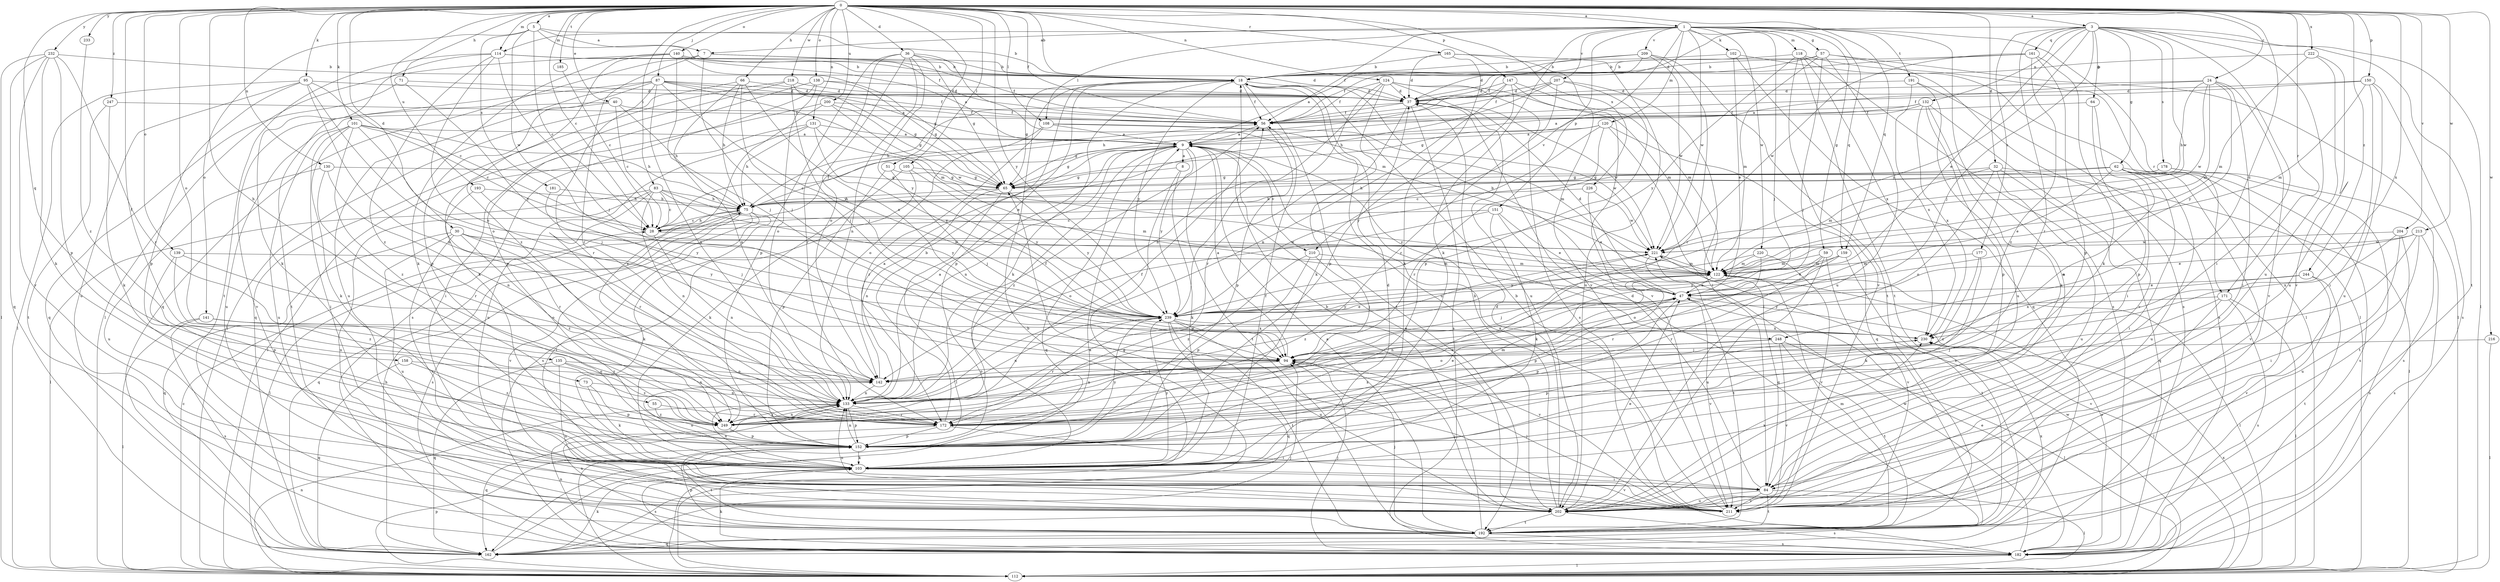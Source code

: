 strict digraph  {
0;
1;
3;
5;
7;
8;
9;
18;
24;
28;
30;
32;
36;
37;
40;
47;
51;
55;
56;
57;
59;
62;
64;
65;
66;
71;
73;
75;
83;
84;
87;
94;
95;
101;
102;
103;
105;
108;
112;
114;
118;
120;
122;
124;
130;
131;
132;
133;
135;
138;
139;
140;
141;
142;
147;
150;
151;
152;
158;
159;
161;
162;
165;
171;
172;
177;
178;
181;
182;
185;
191;
192;
193;
200;
202;
204;
207;
209;
210;
211;
213;
216;
218;
220;
221;
222;
226;
230;
232;
233;
239;
244;
247;
248;
249;
0 -> 1  [label=a];
0 -> 3  [label=a];
0 -> 5  [label=a];
0 -> 18  [label=b];
0 -> 24  [label=c];
0 -> 28  [label=c];
0 -> 30  [label=d];
0 -> 32  [label=d];
0 -> 36  [label=d];
0 -> 40  [label=e];
0 -> 51  [label=f];
0 -> 55  [label=f];
0 -> 56  [label=f];
0 -> 66  [label=h];
0 -> 71  [label=h];
0 -> 73  [label=h];
0 -> 83  [label=i];
0 -> 87  [label=j];
0 -> 95  [label=k];
0 -> 101  [label=k];
0 -> 105  [label=l];
0 -> 108  [label=l];
0 -> 114  [label=m];
0 -> 124  [label=n];
0 -> 130  [label=n];
0 -> 131  [label=n];
0 -> 135  [label=o];
0 -> 138  [label=o];
0 -> 139  [label=o];
0 -> 140  [label=o];
0 -> 147  [label=p];
0 -> 150  [label=p];
0 -> 158  [label=q];
0 -> 159  [label=q];
0 -> 165  [label=r];
0 -> 171  [label=r];
0 -> 185  [label=t];
0 -> 193  [label=u];
0 -> 200  [label=u];
0 -> 204  [label=v];
0 -> 213  [label=w];
0 -> 216  [label=w];
0 -> 218  [label=w];
0 -> 222  [label=x];
0 -> 226  [label=x];
0 -> 230  [label=x];
0 -> 232  [label=y];
0 -> 233  [label=y];
0 -> 239  [label=y];
0 -> 244  [label=z];
0 -> 247  [label=z];
0 -> 248  [label=z];
1 -> 7  [label=a];
1 -> 56  [label=f];
1 -> 57  [label=g];
1 -> 59  [label=g];
1 -> 94  [label=j];
1 -> 102  [label=k];
1 -> 103  [label=k];
1 -> 108  [label=l];
1 -> 114  [label=m];
1 -> 118  [label=m];
1 -> 120  [label=m];
1 -> 151  [label=p];
1 -> 159  [label=q];
1 -> 171  [label=r];
1 -> 191  [label=t];
1 -> 202  [label=u];
1 -> 207  [label=v];
1 -> 209  [label=v];
1 -> 210  [label=v];
1 -> 220  [label=w];
1 -> 221  [label=w];
3 -> 37  [label=d];
3 -> 47  [label=e];
3 -> 62  [label=g];
3 -> 64  [label=g];
3 -> 84  [label=i];
3 -> 94  [label=j];
3 -> 112  [label=l];
3 -> 132  [label=n];
3 -> 161  [label=q];
3 -> 172  [label=r];
3 -> 177  [label=s];
3 -> 178  [label=s];
3 -> 192  [label=t];
3 -> 202  [label=u];
3 -> 221  [label=w];
3 -> 239  [label=y];
5 -> 7  [label=a];
5 -> 18  [label=b];
5 -> 28  [label=c];
5 -> 56  [label=f];
5 -> 141  [label=o];
5 -> 181  [label=s];
5 -> 221  [label=w];
7 -> 18  [label=b];
7 -> 56  [label=f];
7 -> 94  [label=j];
7 -> 162  [label=q];
7 -> 172  [label=r];
8 -> 65  [label=g];
8 -> 103  [label=k];
8 -> 112  [label=l];
9 -> 8  [label=a];
9 -> 28  [label=c];
9 -> 65  [label=g];
9 -> 133  [label=n];
9 -> 162  [label=q];
9 -> 192  [label=t];
9 -> 210  [label=v];
9 -> 239  [label=y];
9 -> 248  [label=z];
9 -> 249  [label=z];
18 -> 37  [label=d];
18 -> 56  [label=f];
18 -> 65  [label=g];
18 -> 103  [label=k];
18 -> 152  [label=p];
18 -> 192  [label=t];
18 -> 202  [label=u];
18 -> 239  [label=y];
24 -> 9  [label=a];
24 -> 37  [label=d];
24 -> 75  [label=h];
24 -> 84  [label=i];
24 -> 122  [label=m];
24 -> 211  [label=v];
24 -> 221  [label=w];
24 -> 239  [label=y];
28 -> 56  [label=f];
28 -> 75  [label=h];
28 -> 133  [label=n];
28 -> 221  [label=w];
30 -> 162  [label=q];
30 -> 172  [label=r];
30 -> 202  [label=u];
30 -> 211  [label=v];
30 -> 221  [label=w];
30 -> 239  [label=y];
30 -> 249  [label=z];
32 -> 65  [label=g];
32 -> 112  [label=l];
32 -> 122  [label=m];
32 -> 142  [label=o];
32 -> 162  [label=q];
32 -> 202  [label=u];
36 -> 18  [label=b];
36 -> 65  [label=g];
36 -> 122  [label=m];
36 -> 133  [label=n];
36 -> 142  [label=o];
36 -> 152  [label=p];
36 -> 172  [label=r];
36 -> 239  [label=y];
37 -> 56  [label=f];
37 -> 75  [label=h];
37 -> 172  [label=r];
37 -> 182  [label=s];
37 -> 221  [label=w];
40 -> 28  [label=c];
40 -> 56  [label=f];
40 -> 75  [label=h];
40 -> 202  [label=u];
40 -> 211  [label=v];
47 -> 18  [label=b];
47 -> 37  [label=d];
47 -> 112  [label=l];
47 -> 133  [label=n];
47 -> 152  [label=p];
47 -> 211  [label=v];
47 -> 239  [label=y];
51 -> 65  [label=g];
51 -> 94  [label=j];
51 -> 152  [label=p];
55 -> 172  [label=r];
55 -> 249  [label=z];
56 -> 9  [label=a];
56 -> 152  [label=p];
57 -> 18  [label=b];
57 -> 56  [label=f];
57 -> 94  [label=j];
57 -> 112  [label=l];
57 -> 122  [label=m];
57 -> 182  [label=s];
57 -> 202  [label=u];
59 -> 122  [label=m];
59 -> 142  [label=o];
59 -> 202  [label=u];
59 -> 211  [label=v];
59 -> 239  [label=y];
62 -> 28  [label=c];
62 -> 47  [label=e];
62 -> 65  [label=g];
62 -> 84  [label=i];
62 -> 142  [label=o];
62 -> 182  [label=s];
62 -> 202  [label=u];
62 -> 211  [label=v];
64 -> 56  [label=f];
64 -> 84  [label=i];
64 -> 152  [label=p];
65 -> 75  [label=h];
65 -> 112  [label=l];
65 -> 133  [label=n];
65 -> 239  [label=y];
66 -> 37  [label=d];
66 -> 75  [label=h];
66 -> 94  [label=j];
66 -> 112  [label=l];
66 -> 133  [label=n];
66 -> 230  [label=x];
71 -> 37  [label=d];
71 -> 162  [label=q];
71 -> 239  [label=y];
73 -> 103  [label=k];
73 -> 133  [label=n];
73 -> 152  [label=p];
75 -> 28  [label=c];
75 -> 84  [label=i];
75 -> 103  [label=k];
75 -> 112  [label=l];
75 -> 162  [label=q];
75 -> 182  [label=s];
75 -> 211  [label=v];
83 -> 28  [label=c];
83 -> 75  [label=h];
83 -> 112  [label=l];
83 -> 122  [label=m];
83 -> 133  [label=n];
83 -> 172  [label=r];
83 -> 202  [label=u];
83 -> 239  [label=y];
84 -> 37  [label=d];
84 -> 112  [label=l];
84 -> 192  [label=t];
84 -> 202  [label=u];
84 -> 211  [label=v];
87 -> 9  [label=a];
87 -> 37  [label=d];
87 -> 56  [label=f];
87 -> 122  [label=m];
87 -> 133  [label=n];
87 -> 152  [label=p];
87 -> 172  [label=r];
87 -> 192  [label=t];
87 -> 202  [label=u];
87 -> 239  [label=y];
94 -> 9  [label=a];
94 -> 133  [label=n];
94 -> 142  [label=o];
95 -> 28  [label=c];
95 -> 37  [label=d];
95 -> 112  [label=l];
95 -> 133  [label=n];
95 -> 142  [label=o];
95 -> 152  [label=p];
95 -> 202  [label=u];
101 -> 9  [label=a];
101 -> 28  [label=c];
101 -> 75  [label=h];
101 -> 84  [label=i];
101 -> 94  [label=j];
101 -> 103  [label=k];
101 -> 202  [label=u];
101 -> 249  [label=z];
102 -> 18  [label=b];
102 -> 47  [label=e];
102 -> 112  [label=l];
102 -> 162  [label=q];
103 -> 37  [label=d];
103 -> 56  [label=f];
103 -> 84  [label=i];
103 -> 133  [label=n];
103 -> 142  [label=o];
103 -> 182  [label=s];
103 -> 211  [label=v];
103 -> 239  [label=y];
105 -> 65  [label=g];
105 -> 103  [label=k];
105 -> 182  [label=s];
105 -> 239  [label=y];
108 -> 9  [label=a];
108 -> 122  [label=m];
108 -> 142  [label=o];
108 -> 172  [label=r];
108 -> 221  [label=w];
112 -> 18  [label=b];
112 -> 28  [label=c];
112 -> 133  [label=n];
112 -> 152  [label=p];
112 -> 221  [label=w];
112 -> 230  [label=x];
114 -> 18  [label=b];
114 -> 37  [label=d];
114 -> 94  [label=j];
114 -> 103  [label=k];
114 -> 142  [label=o];
114 -> 192  [label=t];
114 -> 249  [label=z];
118 -> 18  [label=b];
118 -> 112  [label=l];
118 -> 182  [label=s];
118 -> 192  [label=t];
118 -> 211  [label=v];
118 -> 230  [label=x];
118 -> 239  [label=y];
120 -> 9  [label=a];
120 -> 65  [label=g];
120 -> 84  [label=i];
120 -> 162  [label=q];
120 -> 172  [label=r];
120 -> 239  [label=y];
122 -> 47  [label=e];
122 -> 94  [label=j];
122 -> 112  [label=l];
122 -> 152  [label=p];
122 -> 182  [label=s];
124 -> 37  [label=d];
124 -> 56  [label=f];
124 -> 103  [label=k];
124 -> 122  [label=m];
124 -> 133  [label=n];
124 -> 182  [label=s];
124 -> 202  [label=u];
124 -> 239  [label=y];
130 -> 65  [label=g];
130 -> 133  [label=n];
130 -> 172  [label=r];
130 -> 202  [label=u];
131 -> 9  [label=a];
131 -> 47  [label=e];
131 -> 75  [label=h];
131 -> 112  [label=l];
131 -> 202  [label=u];
131 -> 239  [label=y];
132 -> 9  [label=a];
132 -> 56  [label=f];
132 -> 65  [label=g];
132 -> 103  [label=k];
132 -> 152  [label=p];
132 -> 211  [label=v];
132 -> 230  [label=x];
133 -> 9  [label=a];
133 -> 47  [label=e];
133 -> 56  [label=f];
133 -> 152  [label=p];
133 -> 172  [label=r];
133 -> 221  [label=w];
133 -> 249  [label=z];
135 -> 133  [label=n];
135 -> 142  [label=o];
135 -> 162  [label=q];
135 -> 202  [label=u];
135 -> 249  [label=z];
138 -> 37  [label=d];
138 -> 65  [label=g];
138 -> 142  [label=o];
138 -> 152  [label=p];
138 -> 182  [label=s];
139 -> 122  [label=m];
139 -> 142  [label=o];
139 -> 152  [label=p];
139 -> 249  [label=z];
140 -> 9  [label=a];
140 -> 18  [label=b];
140 -> 65  [label=g];
140 -> 94  [label=j];
140 -> 103  [label=k];
140 -> 112  [label=l];
140 -> 249  [label=z];
141 -> 112  [label=l];
141 -> 182  [label=s];
141 -> 230  [label=x];
141 -> 249  [label=z];
142 -> 9  [label=a];
142 -> 133  [label=n];
147 -> 37  [label=d];
147 -> 75  [label=h];
147 -> 122  [label=m];
147 -> 133  [label=n];
147 -> 152  [label=p];
147 -> 211  [label=v];
150 -> 37  [label=d];
150 -> 56  [label=f];
150 -> 84  [label=i];
150 -> 122  [label=m];
150 -> 182  [label=s];
150 -> 202  [label=u];
151 -> 28  [label=c];
151 -> 47  [label=e];
151 -> 103  [label=k];
151 -> 142  [label=o];
151 -> 162  [label=q];
152 -> 103  [label=k];
152 -> 133  [label=n];
152 -> 192  [label=t];
152 -> 239  [label=y];
158 -> 142  [label=o];
158 -> 162  [label=q];
158 -> 249  [label=z];
159 -> 47  [label=e];
159 -> 122  [label=m];
159 -> 172  [label=r];
159 -> 192  [label=t];
161 -> 18  [label=b];
161 -> 56  [label=f];
161 -> 103  [label=k];
161 -> 152  [label=p];
161 -> 221  [label=w];
161 -> 249  [label=z];
162 -> 9  [label=a];
162 -> 75  [label=h];
162 -> 94  [label=j];
162 -> 103  [label=k];
165 -> 18  [label=b];
165 -> 37  [label=d];
165 -> 103  [label=k];
165 -> 202  [label=u];
165 -> 211  [label=v];
171 -> 112  [label=l];
171 -> 182  [label=s];
171 -> 211  [label=v];
171 -> 239  [label=y];
171 -> 249  [label=z];
172 -> 18  [label=b];
172 -> 84  [label=i];
172 -> 122  [label=m];
172 -> 152  [label=p];
172 -> 162  [label=q];
177 -> 103  [label=k];
177 -> 122  [label=m];
177 -> 249  [label=z];
178 -> 65  [label=g];
178 -> 75  [label=h];
178 -> 182  [label=s];
178 -> 192  [label=t];
181 -> 75  [label=h];
181 -> 94  [label=j];
182 -> 47  [label=e];
182 -> 94  [label=j];
182 -> 103  [label=k];
182 -> 112  [label=l];
182 -> 133  [label=n];
182 -> 221  [label=w];
185 -> 28  [label=c];
191 -> 37  [label=d];
191 -> 182  [label=s];
191 -> 202  [label=u];
191 -> 230  [label=x];
192 -> 9  [label=a];
192 -> 18  [label=b];
192 -> 94  [label=j];
192 -> 122  [label=m];
192 -> 133  [label=n];
192 -> 152  [label=p];
192 -> 162  [label=q];
192 -> 182  [label=s];
192 -> 230  [label=x];
193 -> 75  [label=h];
193 -> 172  [label=r];
193 -> 239  [label=y];
200 -> 56  [label=f];
200 -> 65  [label=g];
200 -> 84  [label=i];
200 -> 221  [label=w];
200 -> 249  [label=z];
202 -> 9  [label=a];
202 -> 18  [label=b];
202 -> 37  [label=d];
202 -> 47  [label=e];
202 -> 94  [label=j];
202 -> 182  [label=s];
202 -> 192  [label=t];
202 -> 230  [label=x];
204 -> 84  [label=i];
204 -> 182  [label=s];
204 -> 221  [label=w];
204 -> 230  [label=x];
207 -> 37  [label=d];
207 -> 56  [label=f];
207 -> 75  [label=h];
207 -> 84  [label=i];
207 -> 152  [label=p];
207 -> 172  [label=r];
209 -> 9  [label=a];
209 -> 18  [label=b];
209 -> 37  [label=d];
209 -> 172  [label=r];
209 -> 192  [label=t];
209 -> 221  [label=w];
210 -> 94  [label=j];
210 -> 122  [label=m];
210 -> 152  [label=p];
210 -> 249  [label=z];
211 -> 9  [label=a];
211 -> 18  [label=b];
211 -> 65  [label=g];
211 -> 94  [label=j];
211 -> 133  [label=n];
213 -> 47  [label=e];
213 -> 172  [label=r];
213 -> 182  [label=s];
213 -> 202  [label=u];
213 -> 221  [label=w];
216 -> 94  [label=j];
216 -> 112  [label=l];
218 -> 37  [label=d];
218 -> 65  [label=g];
218 -> 94  [label=j];
218 -> 103  [label=k];
218 -> 162  [label=q];
220 -> 122  [label=m];
220 -> 172  [label=r];
220 -> 211  [label=v];
220 -> 239  [label=y];
221 -> 122  [label=m];
221 -> 192  [label=t];
221 -> 249  [label=z];
222 -> 18  [label=b];
222 -> 122  [label=m];
222 -> 202  [label=u];
222 -> 211  [label=v];
226 -> 47  [label=e];
226 -> 75  [label=h];
226 -> 221  [label=w];
230 -> 94  [label=j];
230 -> 152  [label=p];
232 -> 18  [label=b];
232 -> 103  [label=k];
232 -> 112  [label=l];
232 -> 152  [label=p];
232 -> 162  [label=q];
232 -> 172  [label=r];
232 -> 211  [label=v];
233 -> 249  [label=z];
239 -> 47  [label=e];
239 -> 133  [label=n];
239 -> 162  [label=q];
239 -> 172  [label=r];
239 -> 192  [label=t];
239 -> 202  [label=u];
239 -> 211  [label=v];
239 -> 230  [label=x];
244 -> 47  [label=e];
244 -> 192  [label=t];
244 -> 211  [label=v];
244 -> 230  [label=x];
247 -> 56  [label=f];
247 -> 103  [label=k];
247 -> 192  [label=t];
248 -> 94  [label=j];
248 -> 112  [label=l];
248 -> 142  [label=o];
248 -> 192  [label=t];
248 -> 211  [label=v];
249 -> 47  [label=e];
249 -> 56  [label=f];
249 -> 133  [label=n];
249 -> 152  [label=p];
249 -> 230  [label=x];
}

